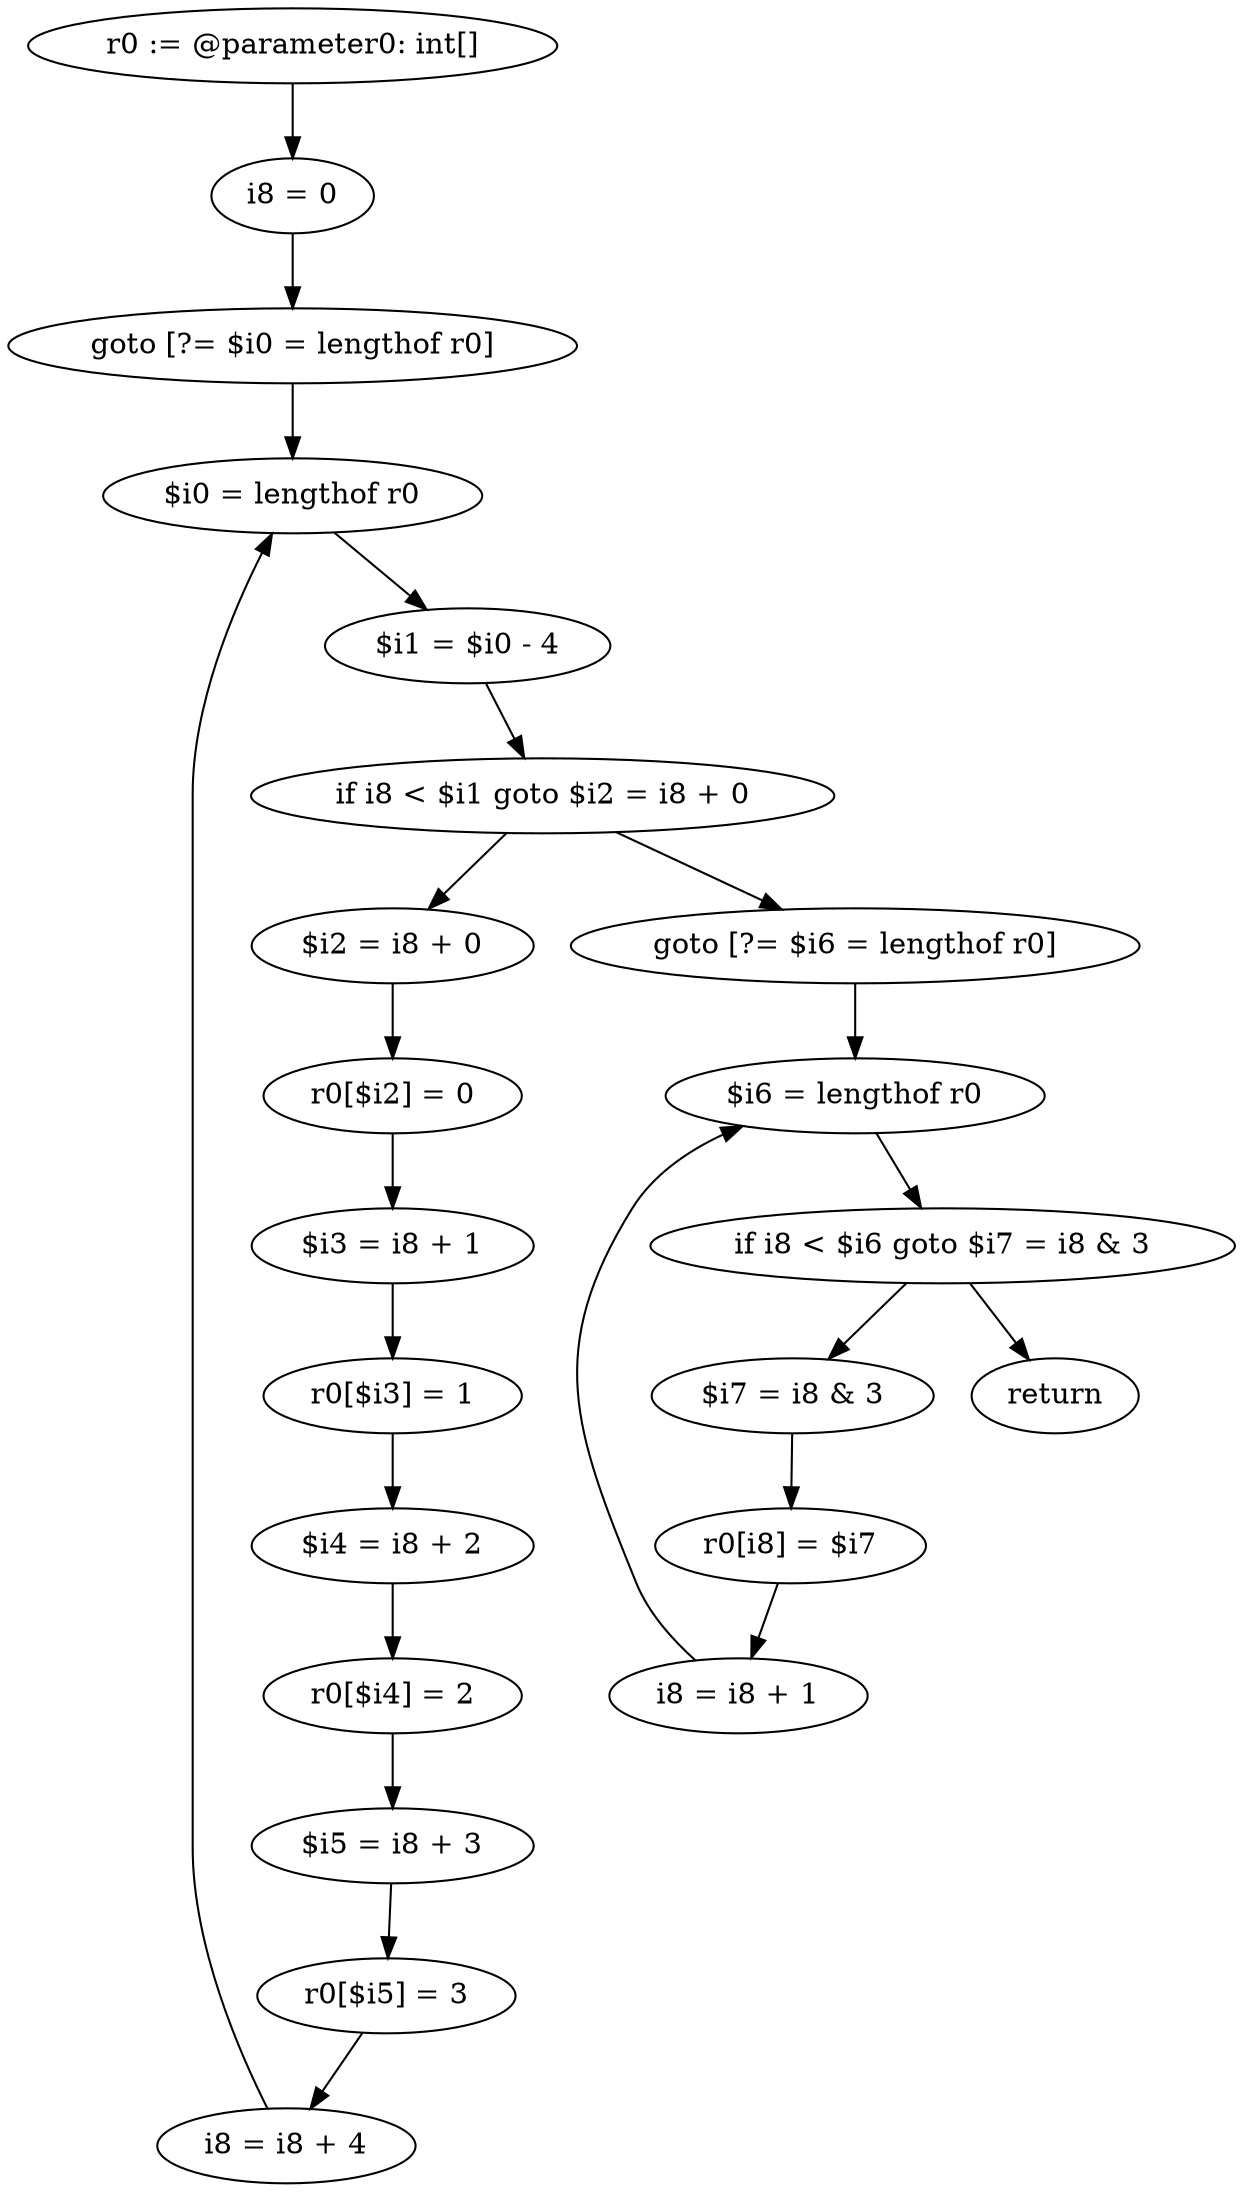 digraph "unitGraph" {
    "r0 := @parameter0: int[]"
    "i8 = 0"
    "goto [?= $i0 = lengthof r0]"
    "$i2 = i8 + 0"
    "r0[$i2] = 0"
    "$i3 = i8 + 1"
    "r0[$i3] = 1"
    "$i4 = i8 + 2"
    "r0[$i4] = 2"
    "$i5 = i8 + 3"
    "r0[$i5] = 3"
    "i8 = i8 + 4"
    "$i0 = lengthof r0"
    "$i1 = $i0 - 4"
    "if i8 < $i1 goto $i2 = i8 + 0"
    "goto [?= $i6 = lengthof r0]"
    "$i7 = i8 & 3"
    "r0[i8] = $i7"
    "i8 = i8 + 1"
    "$i6 = lengthof r0"
    "if i8 < $i6 goto $i7 = i8 & 3"
    "return"
    "r0 := @parameter0: int[]"->"i8 = 0";
    "i8 = 0"->"goto [?= $i0 = lengthof r0]";
    "goto [?= $i0 = lengthof r0]"->"$i0 = lengthof r0";
    "$i2 = i8 + 0"->"r0[$i2] = 0";
    "r0[$i2] = 0"->"$i3 = i8 + 1";
    "$i3 = i8 + 1"->"r0[$i3] = 1";
    "r0[$i3] = 1"->"$i4 = i8 + 2";
    "$i4 = i8 + 2"->"r0[$i4] = 2";
    "r0[$i4] = 2"->"$i5 = i8 + 3";
    "$i5 = i8 + 3"->"r0[$i5] = 3";
    "r0[$i5] = 3"->"i8 = i8 + 4";
    "i8 = i8 + 4"->"$i0 = lengthof r0";
    "$i0 = lengthof r0"->"$i1 = $i0 - 4";
    "$i1 = $i0 - 4"->"if i8 < $i1 goto $i2 = i8 + 0";
    "if i8 < $i1 goto $i2 = i8 + 0"->"goto [?= $i6 = lengthof r0]";
    "if i8 < $i1 goto $i2 = i8 + 0"->"$i2 = i8 + 0";
    "goto [?= $i6 = lengthof r0]"->"$i6 = lengthof r0";
    "$i7 = i8 & 3"->"r0[i8] = $i7";
    "r0[i8] = $i7"->"i8 = i8 + 1";
    "i8 = i8 + 1"->"$i6 = lengthof r0";
    "$i6 = lengthof r0"->"if i8 < $i6 goto $i7 = i8 & 3";
    "if i8 < $i6 goto $i7 = i8 & 3"->"return";
    "if i8 < $i6 goto $i7 = i8 & 3"->"$i7 = i8 & 3";
}
